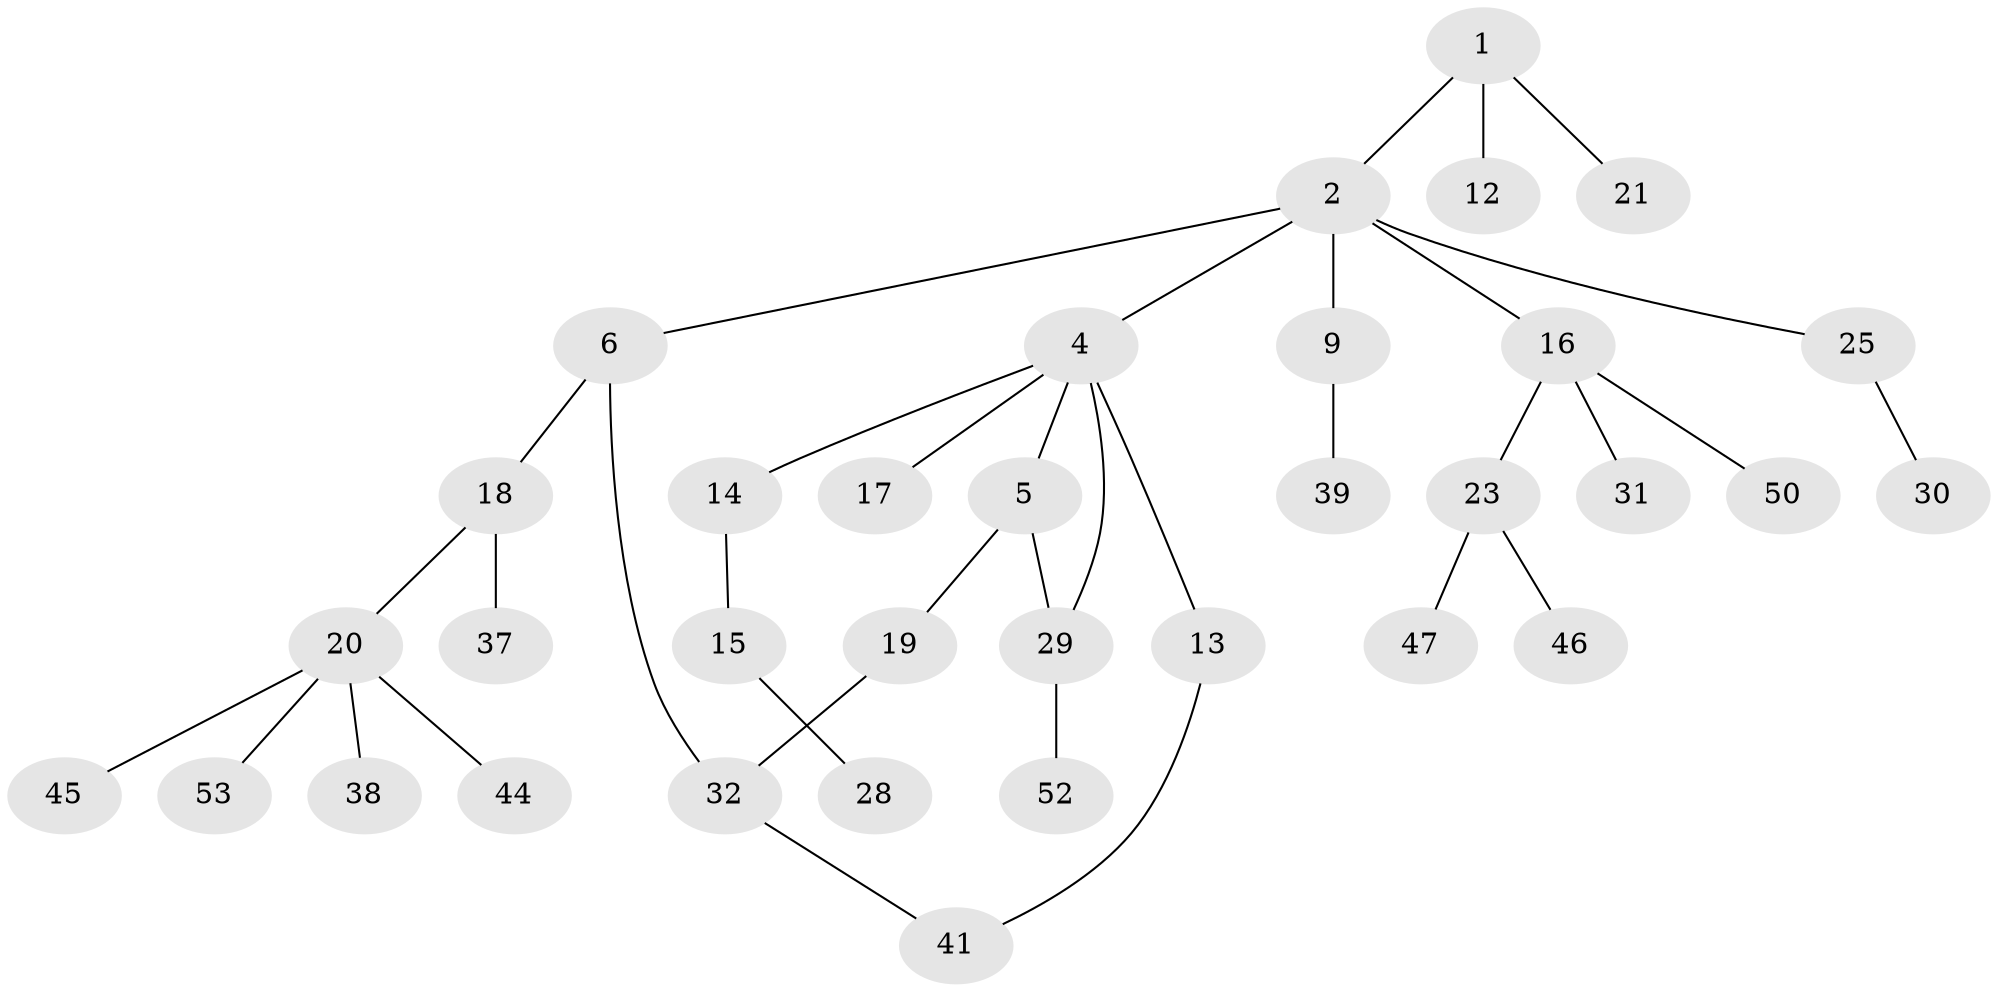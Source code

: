 // Generated by graph-tools (version 1.1) at 2025/51/02/27/25 19:51:36]
// undirected, 34 vertices, 36 edges
graph export_dot {
graph [start="1"]
  node [color=gray90,style=filled];
  1 [super="+11"];
  2 [super="+3"];
  4 [super="+7"];
  5 [super="+10"];
  6 [super="+8"];
  9 [super="+42"];
  12;
  13 [super="+27"];
  14 [super="+24"];
  15 [super="+49"];
  16 [super="+26"];
  17;
  18 [super="+35"];
  19 [super="+34"];
  20 [super="+22"];
  21;
  23 [super="+43"];
  25 [super="+40"];
  28;
  29 [super="+36"];
  30;
  31 [super="+51"];
  32 [super="+33"];
  37;
  38;
  39 [super="+48"];
  41 [super="+54"];
  44;
  45;
  46;
  47;
  50;
  52;
  53;
  1 -- 2;
  1 -- 12;
  1 -- 21;
  2 -- 6;
  2 -- 9;
  2 -- 16;
  2 -- 25;
  2 -- 4;
  4 -- 5;
  4 -- 14;
  4 -- 29;
  4 -- 17;
  4 -- 13;
  5 -- 19;
  5 -- 29;
  6 -- 32;
  6 -- 18;
  9 -- 39;
  13 -- 41;
  14 -- 15;
  15 -- 28;
  16 -- 23;
  16 -- 31;
  16 -- 50;
  18 -- 20;
  18 -- 37;
  19 -- 32;
  20 -- 45;
  20 -- 53;
  20 -- 38;
  20 -- 44;
  23 -- 46;
  23 -- 47;
  25 -- 30;
  29 -- 52;
  32 -- 41;
}
